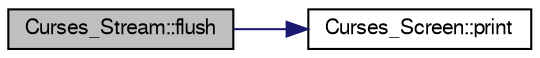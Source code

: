 digraph "Curses_Stream::flush"
{
  bgcolor="transparent";
  edge [fontname="FreeSans",fontsize="10",labelfontname="FreeSans",labelfontsize="10"];
  node [fontname="FreeSans",fontsize="10",shape=record];
  rankdir="LR";
  Node1 [label="Curses_Stream::flush",height=0.2,width=0.4,color="black", fillcolor="grey75", style="filled" fontcolor="black"];
  Node1 -> Node2 [color="midnightblue",fontsize="10",style="solid",fontname="FreeSans"];
  Node2 [label="Curses_Screen::print",height=0.2,width=0.4,color="black",URL="$classCurses__Screen.html#a77b0eb8866a6286e5f1cd8d400adecd2",tooltip="print a string to the current position "];
}
